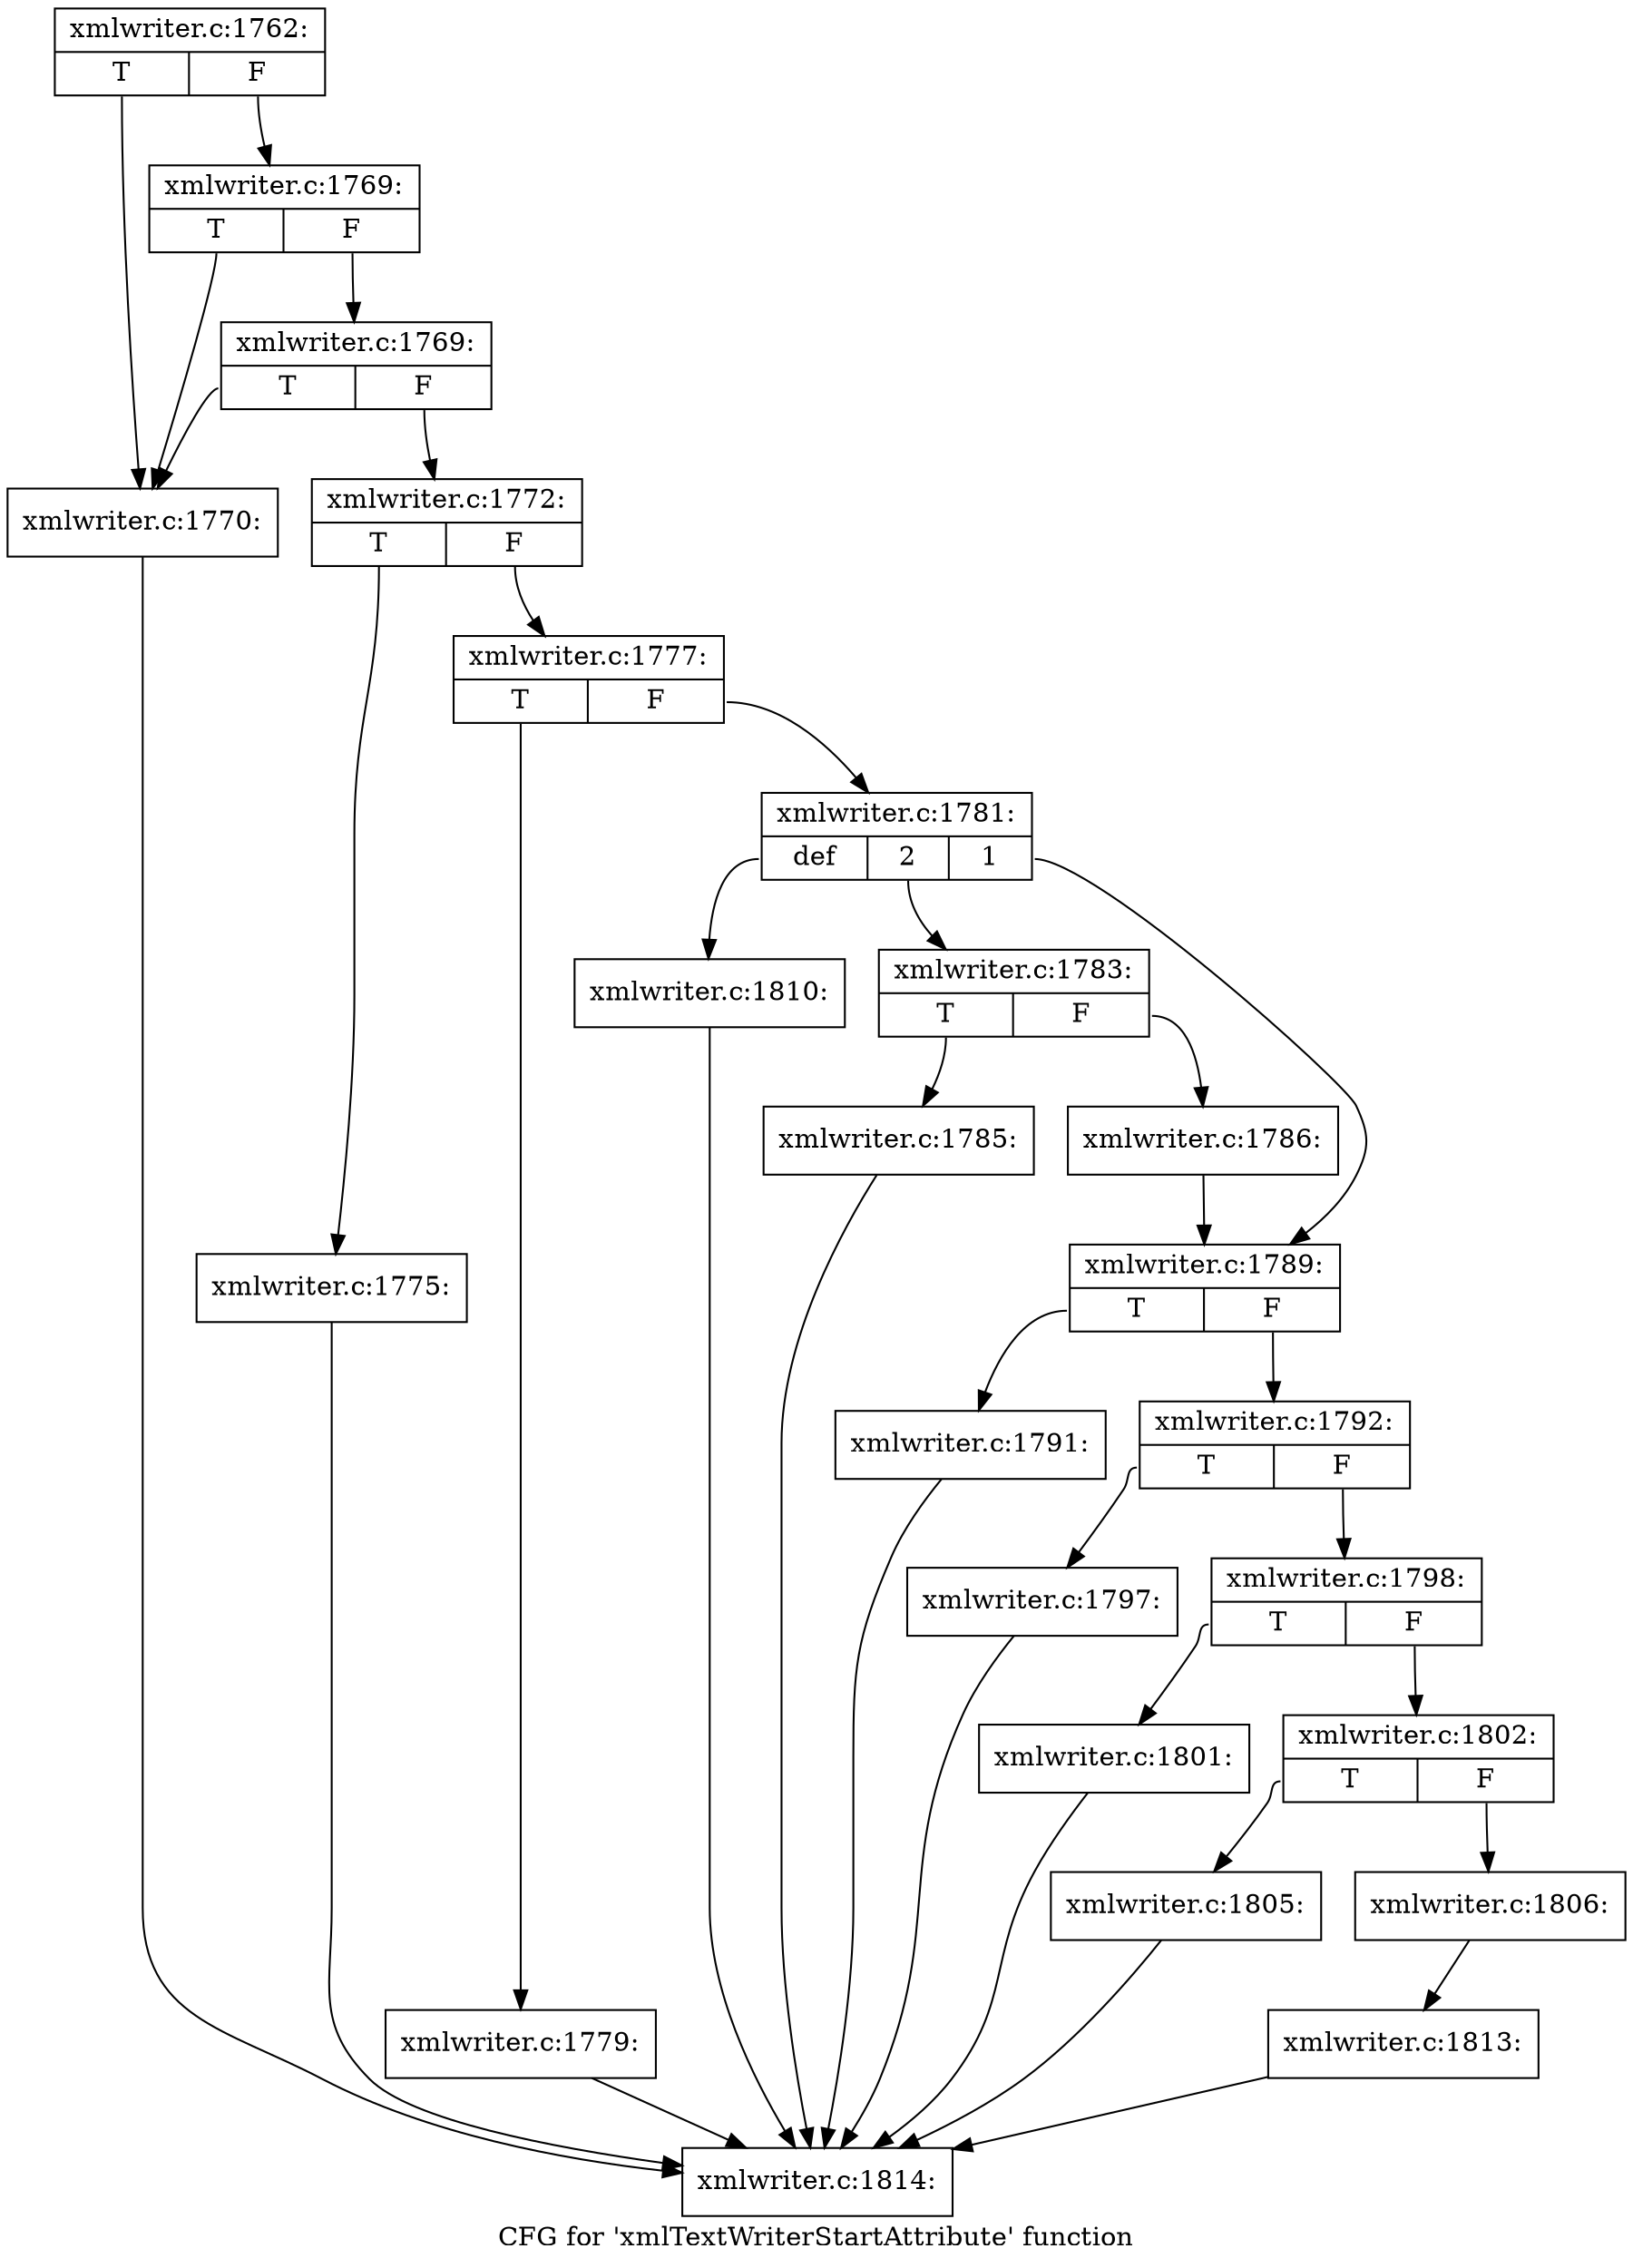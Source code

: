 digraph "CFG for 'xmlTextWriterStartAttribute' function" {
	label="CFG for 'xmlTextWriterStartAttribute' function";

	Node0x55d09c56f940 [shape=record,label="{xmlwriter.c:1762:|{<s0>T|<s1>F}}"];
	Node0x55d09c56f940:s0 -> Node0x55d09c5f3710;
	Node0x55d09c56f940:s1 -> Node0x55d09c5f3830;
	Node0x55d09c5f3830 [shape=record,label="{xmlwriter.c:1769:|{<s0>T|<s1>F}}"];
	Node0x55d09c5f3830:s0 -> Node0x55d09c5f3710;
	Node0x55d09c5f3830:s1 -> Node0x55d09c5f37b0;
	Node0x55d09c5f37b0 [shape=record,label="{xmlwriter.c:1769:|{<s0>T|<s1>F}}"];
	Node0x55d09c5f37b0:s0 -> Node0x55d09c5f3710;
	Node0x55d09c5f37b0:s1 -> Node0x55d09c5f3760;
	Node0x55d09c5f3710 [shape=record,label="{xmlwriter.c:1770:}"];
	Node0x55d09c5f3710 -> Node0x55d09c5ef3b0;
	Node0x55d09c5f3760 [shape=record,label="{xmlwriter.c:1772:|{<s0>T|<s1>F}}"];
	Node0x55d09c5f3760:s0 -> Node0x55d09c5f45e0;
	Node0x55d09c5f3760:s1 -> Node0x55d09c5f4630;
	Node0x55d09c5f45e0 [shape=record,label="{xmlwriter.c:1775:}"];
	Node0x55d09c5f45e0 -> Node0x55d09c5ef3b0;
	Node0x55d09c5f4630 [shape=record,label="{xmlwriter.c:1777:|{<s0>T|<s1>F}}"];
	Node0x55d09c5f4630:s0 -> Node0x55d09c5f4d80;
	Node0x55d09c5f4630:s1 -> Node0x55d09c5f4dd0;
	Node0x55d09c5f4d80 [shape=record,label="{xmlwriter.c:1779:}"];
	Node0x55d09c5f4d80 -> Node0x55d09c5ef3b0;
	Node0x55d09c5f4dd0 [shape=record,label="{xmlwriter.c:1781:|{<s0>def|<s1>2|<s2>1}}"];
	Node0x55d09c5f4dd0:s0 -> Node0x55d09c5f5360;
	Node0x55d09c5f4dd0:s1 -> Node0x55d09c5f56a0;
	Node0x55d09c5f4dd0:s2 -> Node0x55d09c5f6050;
	Node0x55d09c5f56a0 [shape=record,label="{xmlwriter.c:1783:|{<s0>T|<s1>F}}"];
	Node0x55d09c5f56a0:s0 -> Node0x55d09c5f59c0;
	Node0x55d09c5f56a0:s1 -> Node0x55d09c5f5a10;
	Node0x55d09c5f59c0 [shape=record,label="{xmlwriter.c:1785:}"];
	Node0x55d09c5f59c0 -> Node0x55d09c5ef3b0;
	Node0x55d09c5f5a10 [shape=record,label="{xmlwriter.c:1786:}"];
	Node0x55d09c5f5a10 -> Node0x55d09c5f6050;
	Node0x55d09c5f6050 [shape=record,label="{xmlwriter.c:1789:|{<s0>T|<s1>F}}"];
	Node0x55d09c5f6050:s0 -> Node0x55d09c5f6400;
	Node0x55d09c5f6050:s1 -> Node0x55d09c5f6450;
	Node0x55d09c5f6400 [shape=record,label="{xmlwriter.c:1791:}"];
	Node0x55d09c5f6400 -> Node0x55d09c5ef3b0;
	Node0x55d09c5f6450 [shape=record,label="{xmlwriter.c:1792:|{<s0>T|<s1>F}}"];
	Node0x55d09c5f6450:s0 -> Node0x55d09c5f6f60;
	Node0x55d09c5f6450:s1 -> Node0x55d09c5f6fb0;
	Node0x55d09c5f6f60 [shape=record,label="{xmlwriter.c:1797:}"];
	Node0x55d09c5f6f60 -> Node0x55d09c5ef3b0;
	Node0x55d09c5f6fb0 [shape=record,label="{xmlwriter.c:1798:|{<s0>T|<s1>F}}"];
	Node0x55d09c5f6fb0:s0 -> Node0x55d09c5f7b70;
	Node0x55d09c5f6fb0:s1 -> Node0x55d09c5f7bc0;
	Node0x55d09c5f7b70 [shape=record,label="{xmlwriter.c:1801:}"];
	Node0x55d09c5f7b70 -> Node0x55d09c5ef3b0;
	Node0x55d09c5f7bc0 [shape=record,label="{xmlwriter.c:1802:|{<s0>T|<s1>F}}"];
	Node0x55d09c5f7bc0:s0 -> Node0x55d09c5f87f0;
	Node0x55d09c5f7bc0:s1 -> Node0x55d09c5f8840;
	Node0x55d09c5f87f0 [shape=record,label="{xmlwriter.c:1805:}"];
	Node0x55d09c5f87f0 -> Node0x55d09c5ef3b0;
	Node0x55d09c5f8840 [shape=record,label="{xmlwriter.c:1806:}"];
	Node0x55d09c5f8840 -> Node0x55d09c5f51f0;
	Node0x55d09c5f5360 [shape=record,label="{xmlwriter.c:1810:}"];
	Node0x55d09c5f5360 -> Node0x55d09c5ef3b0;
	Node0x55d09c5f51f0 [shape=record,label="{xmlwriter.c:1813:}"];
	Node0x55d09c5f51f0 -> Node0x55d09c5ef3b0;
	Node0x55d09c5ef3b0 [shape=record,label="{xmlwriter.c:1814:}"];
}
